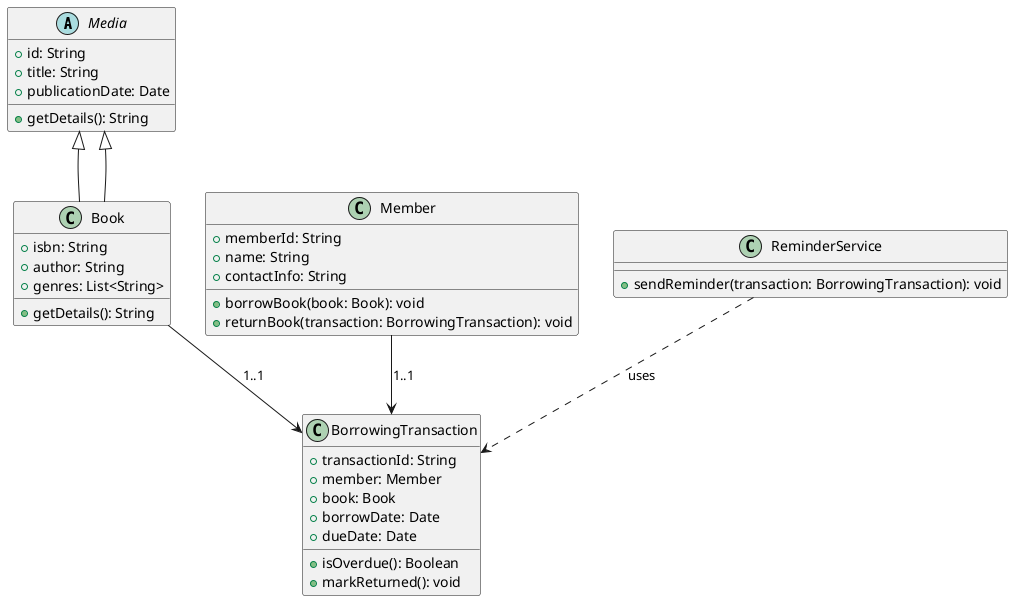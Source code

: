 @startuml
abstract class Media {
    + id: String
    + title: String
    + publicationDate: Date
    + getDetails(): String
}

class Book extends Media {
    + isbn: String
    + author: String
    + genres: List<String>
    + getDetails(): String
}

class Member {
    + memberId: String
    + name: String
    + contactInfo: String
    + borrowBook(book: Book): void
    + returnBook(transaction: BorrowingTransaction): void
}

class BorrowingTransaction {
    + transactionId: String
    + member: Member
    + book: Book
    + borrowDate: Date
    + dueDate: Date
    + isOverdue(): Boolean
    + markReturned(): void
}

class ReminderService {
    + sendReminder(transaction: BorrowingTransaction): void
}

Media <|-- Book
Member --> BorrowingTransaction : "1..1"
Book --> BorrowingTransaction : "1..1"
ReminderService ..> BorrowingTransaction : "uses"
@enduml
